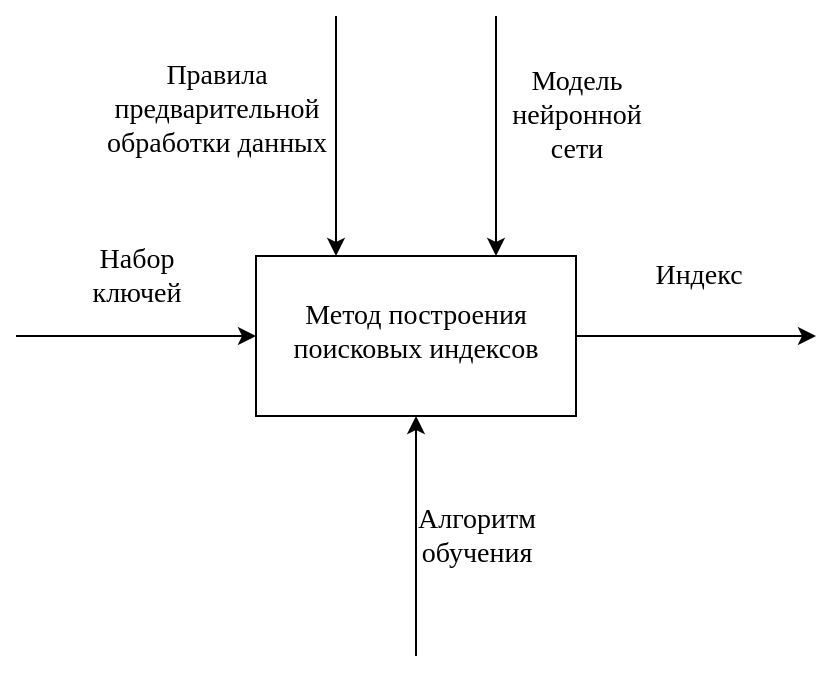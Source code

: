 <mxfile version="21.2.9" type="device" pages="2">
  <diagram name="A0" id="yFXzycM-z0YioWYdbV4p">
    <mxGraphModel dx="850" dy="477" grid="1" gridSize="10" guides="1" tooltips="1" connect="1" arrows="1" fold="1" page="1" pageScale="1" pageWidth="827" pageHeight="1169" math="0" shadow="0">
      <root>
        <mxCell id="0" />
        <mxCell id="1" parent="0" />
        <mxCell id="1Km1Da-YcfNlDDT_Z9R4-1" value="Метод построения поисковых индексов" style="shape=stencil(tVTRboMwDPyavFYh2T5gYtt/pKlXotIkcrJ1/fuaGKQiBq0mQEjgu3B3Bhyh69SYCEJJb84g9LtQKmKwkBLdEdww9iK5vHBZDbVJEWxm8MegM/sWmEkZwwku7pB7CecbQJc7Vn8I+UZrulPXNnhPIi74NGLueBIzztOz8pfFevvrqIqkf4YM2IdkVKjP52V3r9sIVxvlHcsO6VfPu57wOHG11YdbTbj6v6yuCZn7uXW9N/Z0xPDtD3+G+XJta0MbkEq+Fi+htOyP5Wai6QZvQgw0dmO7PE4PRn/OmPCJd0FnGqZWA8KDN8G7yYLr7IJiPXEoKG99BbgB);whiteSpace=wrap;html=1;fontFamily=Times New Roman;fontSize=14;spacingBottom=4;points=[[0,0,0,0,0],[0,0.25,0,0,0],[0,0.5,0,0,0],[0,0.75,0,0,0],[0,1,0,0,0],[0.25,0,0,0,0],[0.25,1,0,0,0],[0.5,0,0,0,0],[0.5,1,0,0,0],[0.75,0,0,0,0],[0.75,1,0,0,0],[1,0,0,0,0],[1,0.25,0,0,0],[1,0.5,0,0,0],[1,0.75,0,0,0],[1,1,0,0,0]];" vertex="1" parent="1">
          <mxGeometry x="280" y="160" width="160" height="80" as="geometry" />
        </mxCell>
        <mxCell id="1Km1Da-YcfNlDDT_Z9R4-2" value="" style="endArrow=classic;html=1;rounded=0;entryX=0;entryY=0.5;entryDx=0;entryDy=0;fontFamily=Times New Roman;fontSize=14;" edge="1" parent="1" target="1Km1Da-YcfNlDDT_Z9R4-1">
          <mxGeometry width="50" height="50" relative="1" as="geometry">
            <mxPoint x="160" y="200" as="sourcePoint" />
            <mxPoint x="200" y="170" as="targetPoint" />
          </mxGeometry>
        </mxCell>
        <mxCell id="1Km1Da-YcfNlDDT_Z9R4-4" value="Набор&lt;br&gt;ключей" style="edgeLabel;html=1;align=center;verticalAlign=middle;resizable=0;points=[];fontFamily=Times New Roman;fontSize=14;labelBackgroundColor=none;" vertex="1" connectable="0" parent="1Km1Da-YcfNlDDT_Z9R4-2">
          <mxGeometry x="0.404" y="-1" relative="1" as="geometry">
            <mxPoint x="-24" y="-31" as="offset" />
          </mxGeometry>
        </mxCell>
        <mxCell id="1Km1Da-YcfNlDDT_Z9R4-5" value="" style="endArrow=classic;html=1;rounded=0;exitX=1;exitY=0.5;exitDx=0;exitDy=0;" edge="1" parent="1" source="1Km1Da-YcfNlDDT_Z9R4-1">
          <mxGeometry width="50" height="50" relative="1" as="geometry">
            <mxPoint x="600" y="270" as="sourcePoint" />
            <mxPoint x="560" y="200" as="targetPoint" />
          </mxGeometry>
        </mxCell>
        <mxCell id="1Km1Da-YcfNlDDT_Z9R4-6" value="&lt;font style=&quot;font-size: 14px;&quot; face=&quot;Times New Roman&quot;&gt;Индекс&lt;/font&gt;" style="edgeLabel;html=1;align=center;verticalAlign=middle;resizable=0;points=[];labelBackgroundColor=none;" vertex="1" connectable="0" parent="1Km1Da-YcfNlDDT_Z9R4-5">
          <mxGeometry x="0.422" y="1" relative="1" as="geometry">
            <mxPoint x="-25" y="-29" as="offset" />
          </mxGeometry>
        </mxCell>
        <mxCell id="1Km1Da-YcfNlDDT_Z9R4-8" value="" style="endArrow=classic;html=1;rounded=0;entryX=0.25;entryY=0;entryDx=0;entryDy=0;entryPerimeter=0;" edge="1" parent="1" target="1Km1Da-YcfNlDDT_Z9R4-1">
          <mxGeometry width="50" height="50" relative="1" as="geometry">
            <mxPoint x="320" y="40" as="sourcePoint" />
            <mxPoint x="410" y="90" as="targetPoint" />
          </mxGeometry>
        </mxCell>
        <mxCell id="1Km1Da-YcfNlDDT_Z9R4-9" value="Правила&lt;br&gt;предварительной&lt;br&gt;обработки данных" style="edgeLabel;html=1;align=center;verticalAlign=middle;resizable=0;points=[];fontFamily=Times New Roman;fontSize=14;labelBackgroundColor=none;" vertex="1" connectable="0" parent="1Km1Da-YcfNlDDT_Z9R4-8">
          <mxGeometry x="-0.219" y="-2" relative="1" as="geometry">
            <mxPoint x="-58" as="offset" />
          </mxGeometry>
        </mxCell>
        <mxCell id="1Km1Da-YcfNlDDT_Z9R4-10" value="" style="endArrow=classic;html=1;rounded=0;entryX=0.75;entryY=0;entryDx=0;entryDy=0;entryPerimeter=0;" edge="1" parent="1" target="1Km1Da-YcfNlDDT_Z9R4-1">
          <mxGeometry width="50" height="50" relative="1" as="geometry">
            <mxPoint x="400" y="40" as="sourcePoint" />
            <mxPoint x="413" y="140" as="targetPoint" />
          </mxGeometry>
        </mxCell>
        <mxCell id="1Km1Da-YcfNlDDT_Z9R4-11" value="Модель&lt;br&gt;нейронной&lt;br&gt;сети" style="edgeLabel;html=1;align=center;verticalAlign=middle;resizable=0;points=[];fontFamily=Times New Roman;fontSize=14;labelBackgroundColor=none;" vertex="1" connectable="0" parent="1Km1Da-YcfNlDDT_Z9R4-10">
          <mxGeometry x="-0.219" y="-2" relative="1" as="geometry">
            <mxPoint x="42" y="3" as="offset" />
          </mxGeometry>
        </mxCell>
        <mxCell id="1Km1Da-YcfNlDDT_Z9R4-12" value="" style="endArrow=classic;html=1;rounded=0;entryX=0.5;entryY=1;entryDx=0;entryDy=0;entryPerimeter=0;" edge="1" parent="1" target="1Km1Da-YcfNlDDT_Z9R4-1">
          <mxGeometry width="50" height="50" relative="1" as="geometry">
            <mxPoint x="360" y="360" as="sourcePoint" />
            <mxPoint x="359.5" y="250" as="targetPoint" />
          </mxGeometry>
        </mxCell>
        <mxCell id="1Km1Da-YcfNlDDT_Z9R4-13" value="Алгоритм&lt;br&gt;обучения" style="edgeLabel;html=1;align=center;verticalAlign=middle;resizable=0;points=[];fontFamily=Times New Roman;fontSize=14;labelBackgroundColor=none;" vertex="1" connectable="0" parent="1Km1Da-YcfNlDDT_Z9R4-12">
          <mxGeometry x="-0.219" y="-2" relative="1" as="geometry">
            <mxPoint x="28" y="-13" as="offset" />
          </mxGeometry>
        </mxCell>
      </root>
    </mxGraphModel>
  </diagram>
  <diagram id="qmPKGXvoeMTTLFc1y_zM" name="A1">
    <mxGraphModel dx="1063" dy="596" grid="1" gridSize="10" guides="1" tooltips="1" connect="1" arrows="1" fold="1" page="1" pageScale="1" pageWidth="827" pageHeight="1169" math="0" shadow="0">
      <root>
        <mxCell id="0" />
        <mxCell id="1" parent="0" />
        <mxCell id="VNHkJXpOaLyShzUM_bZz-3" style="edgeStyle=orthogonalEdgeStyle;rounded=0;orthogonalLoop=1;jettySize=auto;html=1;exitX=0;exitY=0.5;exitDx=0;exitDy=0;exitPerimeter=0;entryX=0;entryY=0.5;entryDx=0;entryDy=0;entryPerimeter=0;" edge="1" parent="1" target="YRXjiUU4PBw1ZXabQApX-1">
          <mxGeometry relative="1" as="geometry">
            <mxPoint x="20" y="160" as="sourcePoint" />
          </mxGeometry>
        </mxCell>
        <mxCell id="5cBtA6jXt6czBHdB1zpv-1" style="edgeStyle=orthogonalEdgeStyle;rounded=0;orthogonalLoop=1;jettySize=auto;html=1;exitX=1;exitY=0.5;exitDx=0;exitDy=0;exitPerimeter=0;entryX=0;entryY=0.5;entryDx=0;entryDy=0;entryPerimeter=0;" edge="1" parent="1" source="YRXjiUU4PBw1ZXabQApX-1" target="VNHkJXpOaLyShzUM_bZz-1">
          <mxGeometry relative="1" as="geometry" />
        </mxCell>
        <mxCell id="5cBtA6jXt6czBHdB1zpv-2" style="edgeStyle=orthogonalEdgeStyle;rounded=0;orthogonalLoop=1;jettySize=auto;html=1;exitX=1;exitY=0.5;exitDx=0;exitDy=0;exitPerimeter=0;entryX=0;entryY=0.75;entryDx=0;entryDy=0;entryPerimeter=0;" edge="1" parent="1" source="YRXjiUU4PBw1ZXabQApX-1" target="VNHkJXpOaLyShzUM_bZz-2">
          <mxGeometry relative="1" as="geometry">
            <Array as="points">
              <mxPoint x="320" y="160" />
              <mxPoint x="320" y="380" />
            </Array>
          </mxGeometry>
        </mxCell>
        <mxCell id="K4uNHn8bxdNuuKv8pfja-1" style="edgeStyle=orthogonalEdgeStyle;rounded=0;orthogonalLoop=1;jettySize=auto;html=1;exitX=0.5;exitY=0;exitDx=0;exitDy=0;exitPerimeter=0;entryX=0.5;entryY=0;entryDx=0;entryDy=0;entryPerimeter=0;" edge="1" parent="1" target="YRXjiUU4PBw1ZXabQApX-1">
          <mxGeometry relative="1" as="geometry">
            <mxPoint x="219.846" y="20" as="sourcePoint" />
          </mxGeometry>
        </mxCell>
        <mxCell id="YRXjiUU4PBw1ZXabQApX-1" value="Предварительная обработка ключей" style="shape=stencil(tVTRboMwDPyavFYh2T5gYtt/pKlXotIkcrJ1/fuaGKQiBq0mQEjgu3B3Bhyh69SYCEJJb84g9LtQKmKwkBLdEdww9iK5vHBZDbVJEWxm8MegM/sWmEkZwwku7pB7CecbQJc7Vn8I+UZrulPXNnhPIi74NGLueBIzztOz8pfFevvrqIqkf4YM2IdkVKjP52V3r9sIVxvlHcsO6VfPu57wOHG11YdbTbj6v6yuCZn7uXW9N/Z0xPDtD3+G+XJta0MbkEq+Fi+htOyP5Wai6QZvQgw0dmO7PE4PRn/OmPCJd0FnGqZWA8KDN8G7yYLr7IJiPXEoKG99BbgB);whiteSpace=wrap;html=1;fontFamily=Times New Roman;fontSize=14;spacingBottom=4;points=[[0,0,0,0,0],[0,0.25,0,0,0],[0,0.5,0,0,0],[0,0.75,0,0,0],[0,1,0,0,0],[0.25,0,0,0,0],[0.25,1,0,0,0],[0.5,0,0,0,0],[0.5,1,0,0,0],[0.75,0,0,0,0],[0.75,1,0,0,0],[1,0,0,0,0],[1,0.25,0,0,0],[1,0.5,0,0,0],[1,0.75,0,0,0],[1,1,0,0,0]];" vertex="1" parent="1">
          <mxGeometry x="140" y="120" width="160" height="80" as="geometry" />
        </mxCell>
        <mxCell id="5cBtA6jXt6czBHdB1zpv-3" style="edgeStyle=orthogonalEdgeStyle;rounded=0;orthogonalLoop=1;jettySize=auto;html=1;exitX=1;exitY=0.5;exitDx=0;exitDy=0;exitPerimeter=0;entryX=0;entryY=0.25;entryDx=0;entryDy=0;entryPerimeter=0;" edge="1" parent="1" source="VNHkJXpOaLyShzUM_bZz-1" target="VNHkJXpOaLyShzUM_bZz-2">
          <mxGeometry relative="1" as="geometry" />
        </mxCell>
        <mxCell id="K4uNHn8bxdNuuKv8pfja-2" style="edgeStyle=orthogonalEdgeStyle;rounded=0;orthogonalLoop=1;jettySize=auto;html=1;exitX=0.5;exitY=0;exitDx=0;exitDy=0;exitPerimeter=0;entryX=0.5;entryY=0;entryDx=0;entryDy=0;entryPerimeter=0;" edge="1" parent="1" target="VNHkJXpOaLyShzUM_bZz-1">
          <mxGeometry relative="1" as="geometry">
            <mxPoint x="220" y="20" as="sourcePoint" />
            <Array as="points">
              <mxPoint x="221" y="20" />
              <mxPoint x="221" y="80" />
              <mxPoint x="420" y="80" />
            </Array>
          </mxGeometry>
        </mxCell>
        <mxCell id="VNHkJXpOaLyShzUM_bZz-1" value="Получение&lt;br&gt;значений функции распределения для каждого ключа" style="shape=stencil(tVTRboMwDPyavFYh2T5gYtt/pKlXotIkcrJ1/fuaGKQiBq0mQEjgu3B3Bhyh69SYCEJJb84g9LtQKmKwkBLdEdww9iK5vHBZDbVJEWxm8MegM/sWmEkZwwku7pB7CecbQJc7Vn8I+UZrulPXNnhPIi74NGLueBIzztOz8pfFevvrqIqkf4YM2IdkVKjP52V3r9sIVxvlHcsO6VfPu57wOHG11YdbTbj6v6yuCZn7uXW9N/Z0xPDtD3+G+XJta0MbkEq+Fi+htOyP5Wai6QZvQgw0dmO7PE4PRn/OmPCJd0FnGqZWA8KDN8G7yYLr7IJiPXEoKG99BbgB);whiteSpace=wrap;html=1;fontFamily=Times New Roman;fontSize=14;spacingBottom=4;points=[[0,0,0,0,0],[0,0.25,0,0,0],[0,0.5,0,0,0],[0,0.75,0,0,0],[0,1,0,0,0],[0.25,0,0,0,0],[0.25,1,0,0,0],[0.5,0,0,0,0],[0.5,1,0,0,0],[0.75,0,0,0,0],[0.75,1,0,0,0],[1,0,0,0,0],[1,0.25,0,0,0],[1,0.5,0,0,0],[1,0.75,0,0,0],[1,1,0,0,0]];" vertex="1" parent="1">
          <mxGeometry x="340" y="220" width="160" height="80" as="geometry" />
        </mxCell>
        <mxCell id="5cBtA6jXt6czBHdB1zpv-4" style="edgeStyle=orthogonalEdgeStyle;rounded=0;orthogonalLoop=1;jettySize=auto;html=1;exitX=1;exitY=0.5;exitDx=0;exitDy=0;exitPerimeter=0;" edge="1" parent="1" source="VNHkJXpOaLyShzUM_bZz-2">
          <mxGeometry relative="1" as="geometry">
            <mxPoint x="820" y="360" as="targetPoint" />
          </mxGeometry>
        </mxCell>
        <mxCell id="K4uNHn8bxdNuuKv8pfja-3" style="edgeStyle=orthogonalEdgeStyle;rounded=0;orthogonalLoop=1;jettySize=auto;html=1;exitX=0.5;exitY=0;exitDx=0;exitDy=0;exitPerimeter=0;entryX=0.5;entryY=0;entryDx=0;entryDy=0;entryPerimeter=0;" edge="1" parent="1" target="VNHkJXpOaLyShzUM_bZz-2">
          <mxGeometry relative="1" as="geometry">
            <mxPoint x="619.667" y="20" as="sourcePoint" />
          </mxGeometry>
        </mxCell>
        <mxCell id="K4uNHn8bxdNuuKv8pfja-4" style="edgeStyle=orthogonalEdgeStyle;rounded=0;orthogonalLoop=1;jettySize=auto;html=1;exitX=0.5;exitY=1;exitDx=0;exitDy=0;exitPerimeter=0;entryX=0.5;entryY=1;entryDx=0;entryDy=0;entryPerimeter=0;" edge="1" parent="1" target="VNHkJXpOaLyShzUM_bZz-2">
          <mxGeometry relative="1" as="geometry">
            <mxPoint x="619.667" y="480" as="sourcePoint" />
          </mxGeometry>
        </mxCell>
        <mxCell id="VNHkJXpOaLyShzUM_bZz-2" value="Обучение модели нейронной сети" style="shape=stencil(tVTRboMwDPyavFYh2T5gYtt/pKlXotIkcrJ1/fuaGKQiBq0mQEjgu3B3Bhyh69SYCEJJb84g9LtQKmKwkBLdEdww9iK5vHBZDbVJEWxm8MegM/sWmEkZwwku7pB7CecbQJc7Vn8I+UZrulPXNnhPIi74NGLueBIzztOz8pfFevvrqIqkf4YM2IdkVKjP52V3r9sIVxvlHcsO6VfPu57wOHG11YdbTbj6v6yuCZn7uXW9N/Z0xPDtD3+G+XJta0MbkEq+Fi+htOyP5Wai6QZvQgw0dmO7PE4PRn/OmPCJd0FnGqZWA8KDN8G7yYLr7IJiPXEoKG99BbgB);whiteSpace=wrap;html=1;fontFamily=Times New Roman;fontSize=14;spacingBottom=4;points=[[0,0,0,0,0],[0,0.25,0,0,0],[0,0.5,0,0,0],[0,0.75,0,0,0],[0,1,0,0,0],[0.25,0,0,0,0],[0.25,1,0,0,0],[0.5,0,0,0,0],[0.5,1,0,0,0],[0.75,0,0,0,0],[0.75,1,0,0,0],[1,0,0,0,0],[1,0.25,0,0,0],[1,0.5,0,0,0],[1,0.75,0,0,0],[1,1,0,0,0]];" vertex="1" parent="1">
          <mxGeometry x="540" y="320" width="160" height="80" as="geometry" />
        </mxCell>
        <mxCell id="4ERX2aIhN12B0YM6mw1_-1" value="Набор&lt;br&gt;целочисленных&lt;br&gt;ключей" style="edgeLabel;html=1;align=center;verticalAlign=middle;resizable=0;points=[];fontFamily=Times New Roman;fontSize=14;labelBackgroundColor=none;" vertex="1" connectable="0" parent="1">
          <mxGeometry x="80" y="120" as="geometry" />
        </mxCell>
        <mxCell id="awJWeujHHhdRLdk3-X4l-1" value="Правила&lt;br&gt;предварительной&lt;br&gt;обработки данных" style="edgeLabel;html=1;align=center;verticalAlign=middle;resizable=0;points=[];fontFamily=Times New Roman;fontSize=14;labelBackgroundColor=none;" vertex="1" connectable="0" parent="1">
          <mxGeometry x="280" y="50" as="geometry" />
        </mxCell>
        <mxCell id="trdoh5Rx9WeL1LCI86Cn-1" value="Модель&lt;br&gt;нейронной&lt;br&gt;сети" style="edgeLabel;html=1;align=center;verticalAlign=middle;resizable=0;points=[];fontFamily=Times New Roman;fontSize=14;labelBackgroundColor=none;" vertex="1" connectable="0" parent="1">
          <mxGeometry x="660" y="50" as="geometry" />
        </mxCell>
        <mxCell id="lra-ojvp969Ze-Dp2Aty-1" value="Алгоритм&lt;br&gt;обучения" style="edgeLabel;html=1;align=center;verticalAlign=middle;resizable=0;points=[];fontFamily=Times New Roman;fontSize=14;labelBackgroundColor=none;" vertex="1" connectable="0" parent="1">
          <mxGeometry x="660" y="440" as="geometry" />
        </mxCell>
        <mxCell id="D7aJVOPplJiEWnKuDGXk-1" value="&lt;font style=&quot;font-size: 14px;&quot; face=&quot;Times New Roman&quot;&gt;Индекс&lt;/font&gt;" style="edgeLabel;html=1;align=center;verticalAlign=middle;resizable=0;points=[];labelBackgroundColor=none;" vertex="1" connectable="0" parent="1">
          <mxGeometry x="760" y="340" as="geometry" />
        </mxCell>
        <mxCell id="D7aJVOPplJiEWnKuDGXk-2" value="Обработанный&lt;br&gt;набор ключей" style="edgeLabel;html=1;align=center;verticalAlign=middle;resizable=0;points=[];fontFamily=Times New Roman;fontSize=14;labelBackgroundColor=none;" vertex="1" connectable="0" parent="1">
          <mxGeometry x="260" y="230" as="geometry">
            <mxPoint x="3" y="2" as="offset" />
          </mxGeometry>
        </mxCell>
        <mxCell id="D7aJVOPplJiEWnKuDGXk-4" value="Значения функции&lt;br&gt;распределения&lt;br&gt;ключей" style="edgeLabel;html=1;align=center;verticalAlign=middle;resizable=0;points=[];fontFamily=Times New Roman;fontSize=14;labelBackgroundColor=none;" vertex="1" connectable="0" parent="1">
          <mxGeometry x="560" y="240" as="geometry" />
        </mxCell>
      </root>
    </mxGraphModel>
  </diagram>
</mxfile>
